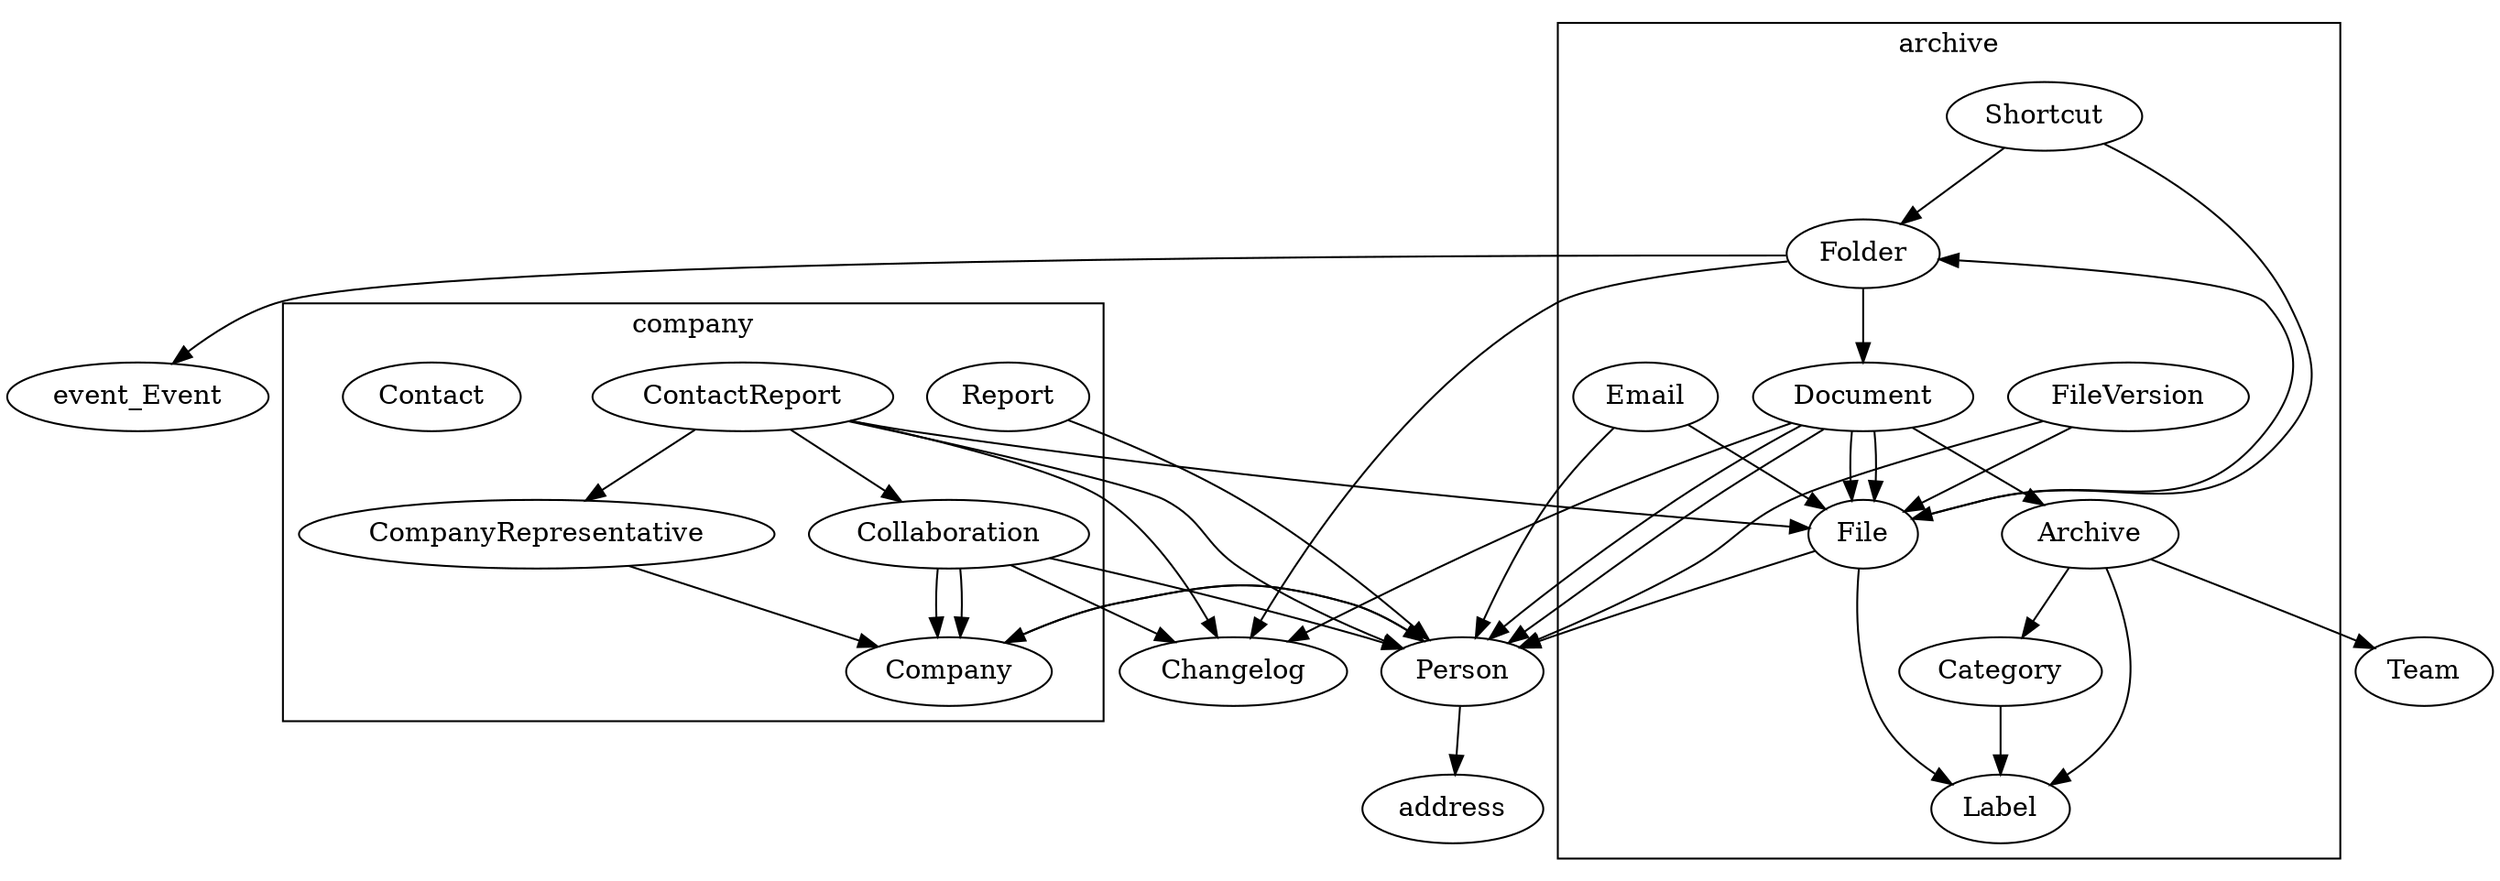 digraph G {
	compound=true
	archive_Shortcut -> archive_Folder
	archive_Shortcut -> archive_File
	archive_File -> archive_Folder
	archive_File -> archive_Label
	archive_File -> Person
	archive_Document -> archive_Archive
	archive_Document -> Person
	archive_Document -> Changelog
	archive_Document -> Person
	archive_Document -> archive_File
	archive_Document -> archive_File
	archive_FileVersion -> archive_File
	archive_FileVersion -> Person
	archive_Folder -> archive_Document
	archive_Folder -> event_Event
	archive_Folder -> Changelog
	archive_Category -> archive_Label
	archive_Archive -> Team
	archive_Archive -> archive_Label
	archive_Archive -> archive_Category
	archive_Email -> Person
	archive_Email -> archive_File
	subgraph cluster_archive {
		label=archive
		archive_Shortcut [label=Shortcut]
		archive_File [label=File]
		archive_Label [label=Label]
		archive_Document [label=Document]
		archive_FileVersion [label=FileVersion]
		archive_Folder [label=Folder]
		archive_Category [label=Category]
		archive_Archive [label=Archive]
		archive_Email [label=Email]
	}
	Person [label=Person]
	Person -> company_Company
	Person -> address
	company_Collaboration -> company_Company
	company_Collaboration -> company_Company
	company_Collaboration -> Person
	company_Collaboration -> Changelog
	company_CompanyRepresentative -> company_Company
	company_ContactReport -> Person
	company_ContactReport -> company_Collaboration
	company_ContactReport -> company_CompanyRepresentative
	company_ContactReport -> archive_File
	company_ContactReport -> Changelog
	company_Report -> Person
	company_Company -> Person
	subgraph cluster_company {
		label=company
		company_Collaboration [label=Collaboration]
		company_CompanyRepresentative [label=CompanyRepresentative]
		company_ContactReport [label=ContactReport]
		company_Report [label=Report]
		company_Company [label=Company]
		company_Contact [label=Contact]
	}
}
